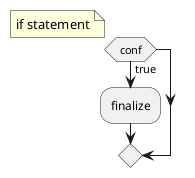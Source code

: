 {
  "sha1": "o8bf1kjiuv6pevhyjslhtz3it3duzf5",
  "insertion": {
    "when": "2024-06-04T17:28:39.502Z",
    "url": "https://forum.plantuml.net/14819/the-combination-while-note-break-statements-does-draw-figure",
    "user": "plantuml@gmail.com"
  }
}
@startuml
   if ( conf ) then (true)
    note right
       if statement
    end note
    :finalize;
   endif
@enduml
